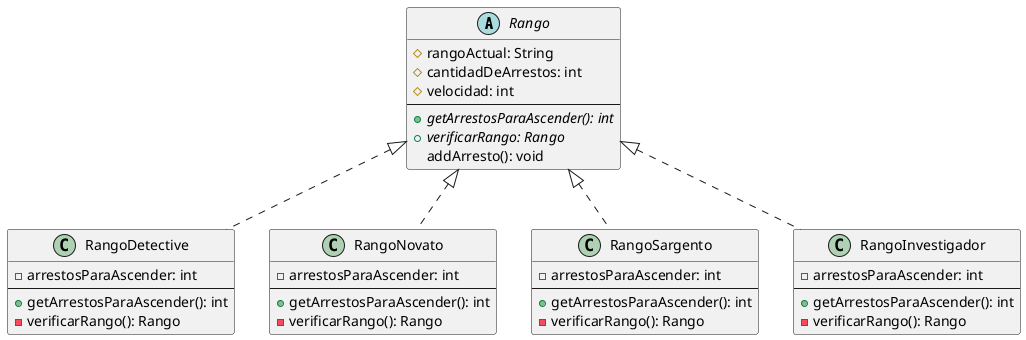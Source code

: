 @startuml

abstract class Rango {
    #rangoActual: String
    #cantidadDeArrestos: int
    #velocidad: int
    --
    +{abstract}getArrestosParaAscender(): int
    +{abstract}verificarRango: Rango
    addArresto(): void
}

class RangoDetective {
    -arrestosParaAscender: int
    --
    +getArrestosParaAscender(): int
    -verificarRango(): Rango
}
class RangoNovato {
    -arrestosParaAscender: int
    --
    +getArrestosParaAscender(): int
    -verificarRango(): Rango
}
class RangoSargento {
    -arrestosParaAscender: int
    --
    +getArrestosParaAscender(): int
    -verificarRango(): Rango
}
class RangoInvestigador {
    -arrestosParaAscender: int
    --
    +getArrestosParaAscender(): int
    -verificarRango(): Rango
}
Rango <|.. RangoDetective
Rango <|.. RangoSargento
Rango <|.. RangoNovato
Rango <|.. RangoInvestigador

@enduml